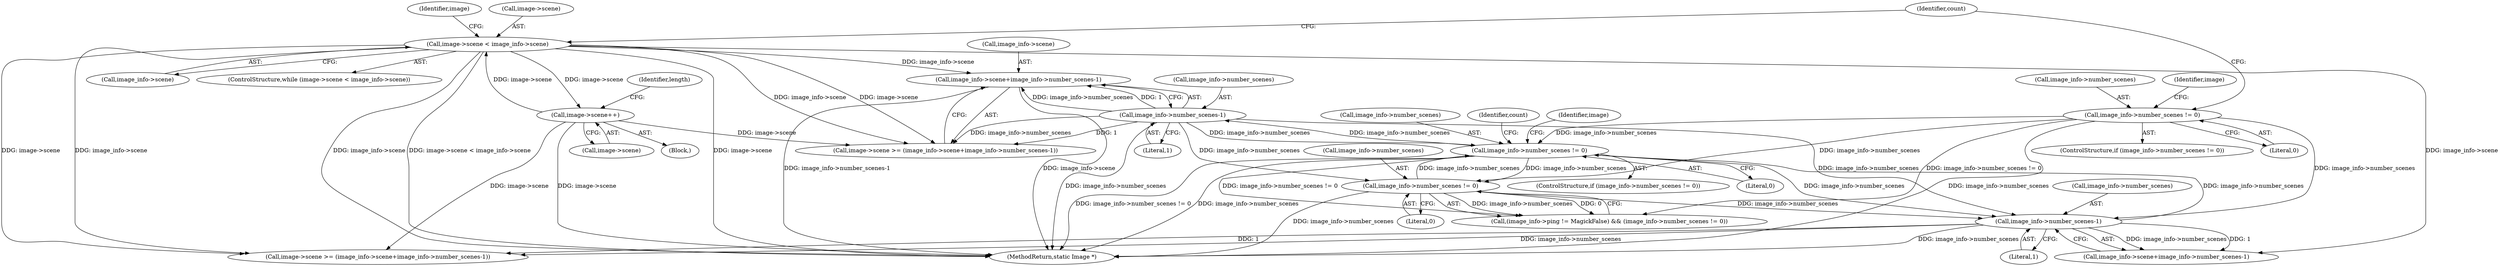 digraph "0_ImageMagick_f6e9d0d9955e85bdd7540b251cd50d598dacc5e6_50@pointer" {
"1003007" [label="(Call,image_info->scene+image_info->number_scenes-1)"];
"1000304" [label="(Call,image->scene < image_info->scene)"];
"1000312" [label="(Call,image->scene++)"];
"1003011" [label="(Call,image_info->number_scenes-1)"];
"1002997" [label="(Call,image_info->number_scenes != 0)"];
"1000298" [label="(Call,image_info->number_scenes != 0)"];
"1000367" [label="(Call,image_info->number_scenes != 0)"];
"1000381" [label="(Call,image_info->number_scenes-1)"];
"1000361" [label="(Call,(image_info->ping != MagickFalse) && (image_info->number_scenes != 0))"];
"1002998" [label="(Call,image_info->number_scenes)"];
"1000385" [label="(Literal,1)"];
"1003019" [label="(Identifier,count)"];
"1000382" [label="(Call,image_info->number_scenes)"];
"1000312" [label="(Call,image->scene++)"];
"1003007" [label="(Call,image_info->scene+image_info->number_scenes-1)"];
"1000368" [label="(Call,image_info->number_scenes)"];
"1000308" [label="(Call,image_info->scene)"];
"1000302" [label="(Literal,0)"];
"1003001" [label="(Literal,0)"];
"1000303" [label="(ControlStructure,while (image->scene < image_info->scene))"];
"1000299" [label="(Call,image_info->number_scenes)"];
"1003092" [label="(MethodReturn,static Image *)"];
"1000298" [label="(Call,image_info->number_scenes != 0)"];
"1000371" [label="(Literal,0)"];
"1000297" [label="(ControlStructure,if (image_info->number_scenes != 0))"];
"1003005" [label="(Identifier,image)"];
"1000311" [label="(Block,)"];
"1000304" [label="(Call,image->scene < image_info->scene)"];
"1003003" [label="(Call,image->scene >= (image_info->scene+image_info->number_scenes-1))"];
"1003011" [label="(Call,image_info->number_scenes-1)"];
"1000306" [label="(Identifier,image)"];
"1000367" [label="(Call,image_info->number_scenes != 0)"];
"1000377" [label="(Call,image_info->scene+image_info->number_scenes-1)"];
"1000350" [label="(Identifier,count)"];
"1003015" [label="(Literal,1)"];
"1000313" [label="(Call,image->scene)"];
"1002996" [label="(ControlStructure,if (image_info->number_scenes != 0))"];
"1000317" [label="(Identifier,length)"];
"1000381" [label="(Call,image_info->number_scenes-1)"];
"1003008" [label="(Call,image_info->scene)"];
"1003012" [label="(Call,image_info->number_scenes)"];
"1002997" [label="(Call,image_info->number_scenes != 0)"];
"1000373" [label="(Call,image->scene >= (image_info->scene+image_info->number_scenes-1))"];
"1000314" [label="(Identifier,image)"];
"1000305" [label="(Call,image->scene)"];
"1003007" -> "1003003"  [label="AST: "];
"1003007" -> "1003011"  [label="CFG: "];
"1003008" -> "1003007"  [label="AST: "];
"1003011" -> "1003007"  [label="AST: "];
"1003003" -> "1003007"  [label="CFG: "];
"1003007" -> "1003092"  [label="DDG: image_info->number_scenes-1"];
"1003007" -> "1003092"  [label="DDG: image_info->scene"];
"1000304" -> "1003007"  [label="DDG: image_info->scene"];
"1003011" -> "1003007"  [label="DDG: image_info->number_scenes"];
"1003011" -> "1003007"  [label="DDG: 1"];
"1000304" -> "1000303"  [label="AST: "];
"1000304" -> "1000308"  [label="CFG: "];
"1000305" -> "1000304"  [label="AST: "];
"1000308" -> "1000304"  [label="AST: "];
"1000314" -> "1000304"  [label="CFG: "];
"1000350" -> "1000304"  [label="CFG: "];
"1000304" -> "1003092"  [label="DDG: image->scene < image_info->scene"];
"1000304" -> "1003092"  [label="DDG: image->scene"];
"1000304" -> "1003092"  [label="DDG: image_info->scene"];
"1000312" -> "1000304"  [label="DDG: image->scene"];
"1000304" -> "1000312"  [label="DDG: image->scene"];
"1000304" -> "1000373"  [label="DDG: image->scene"];
"1000304" -> "1000373"  [label="DDG: image_info->scene"];
"1000304" -> "1000377"  [label="DDG: image_info->scene"];
"1000304" -> "1003003"  [label="DDG: image->scene"];
"1000304" -> "1003003"  [label="DDG: image_info->scene"];
"1000312" -> "1000311"  [label="AST: "];
"1000312" -> "1000313"  [label="CFG: "];
"1000313" -> "1000312"  [label="AST: "];
"1000317" -> "1000312"  [label="CFG: "];
"1000312" -> "1003092"  [label="DDG: image->scene"];
"1000312" -> "1000373"  [label="DDG: image->scene"];
"1000312" -> "1003003"  [label="DDG: image->scene"];
"1003011" -> "1003015"  [label="CFG: "];
"1003012" -> "1003011"  [label="AST: "];
"1003015" -> "1003011"  [label="AST: "];
"1003011" -> "1003092"  [label="DDG: image_info->number_scenes"];
"1003011" -> "1000367"  [label="DDG: image_info->number_scenes"];
"1003011" -> "1000381"  [label="DDG: image_info->number_scenes"];
"1003011" -> "1002997"  [label="DDG: image_info->number_scenes"];
"1003011" -> "1003003"  [label="DDG: image_info->number_scenes"];
"1003011" -> "1003003"  [label="DDG: 1"];
"1002997" -> "1003011"  [label="DDG: image_info->number_scenes"];
"1002997" -> "1002996"  [label="AST: "];
"1002997" -> "1003001"  [label="CFG: "];
"1002998" -> "1002997"  [label="AST: "];
"1003001" -> "1002997"  [label="AST: "];
"1003005" -> "1002997"  [label="CFG: "];
"1003019" -> "1002997"  [label="CFG: "];
"1002997" -> "1003092"  [label="DDG: image_info->number_scenes != 0"];
"1002997" -> "1003092"  [label="DDG: image_info->number_scenes"];
"1002997" -> "1000361"  [label="DDG: image_info->number_scenes != 0"];
"1002997" -> "1000367"  [label="DDG: image_info->number_scenes"];
"1002997" -> "1000381"  [label="DDG: image_info->number_scenes"];
"1000298" -> "1002997"  [label="DDG: image_info->number_scenes"];
"1000367" -> "1002997"  [label="DDG: image_info->number_scenes"];
"1000381" -> "1002997"  [label="DDG: image_info->number_scenes"];
"1000298" -> "1000297"  [label="AST: "];
"1000298" -> "1000302"  [label="CFG: "];
"1000299" -> "1000298"  [label="AST: "];
"1000302" -> "1000298"  [label="AST: "];
"1000306" -> "1000298"  [label="CFG: "];
"1000350" -> "1000298"  [label="CFG: "];
"1000298" -> "1003092"  [label="DDG: image_info->number_scenes"];
"1000298" -> "1000361"  [label="DDG: image_info->number_scenes != 0"];
"1000298" -> "1000367"  [label="DDG: image_info->number_scenes"];
"1000298" -> "1000381"  [label="DDG: image_info->number_scenes"];
"1000367" -> "1000361"  [label="AST: "];
"1000367" -> "1000371"  [label="CFG: "];
"1000368" -> "1000367"  [label="AST: "];
"1000371" -> "1000367"  [label="AST: "];
"1000361" -> "1000367"  [label="CFG: "];
"1000367" -> "1003092"  [label="DDG: image_info->number_scenes"];
"1000367" -> "1000361"  [label="DDG: image_info->number_scenes"];
"1000367" -> "1000361"  [label="DDG: 0"];
"1000367" -> "1000381"  [label="DDG: image_info->number_scenes"];
"1000381" -> "1000377"  [label="AST: "];
"1000381" -> "1000385"  [label="CFG: "];
"1000382" -> "1000381"  [label="AST: "];
"1000385" -> "1000381"  [label="AST: "];
"1000377" -> "1000381"  [label="CFG: "];
"1000381" -> "1003092"  [label="DDG: image_info->number_scenes"];
"1000381" -> "1000373"  [label="DDG: image_info->number_scenes"];
"1000381" -> "1000373"  [label="DDG: 1"];
"1000381" -> "1000377"  [label="DDG: image_info->number_scenes"];
"1000381" -> "1000377"  [label="DDG: 1"];
}
